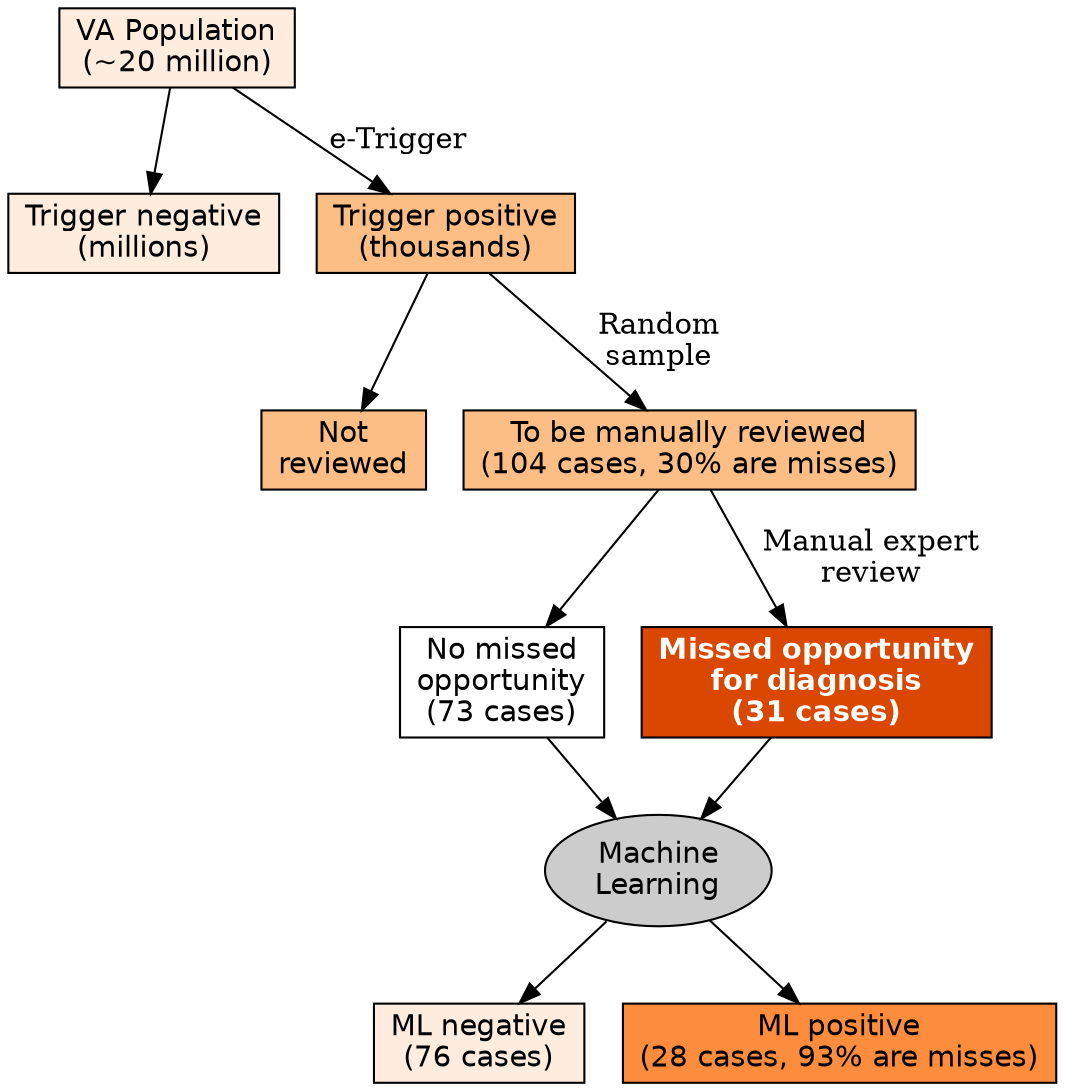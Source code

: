 digraph G {

node [style = filled, fillcolor="white", fontname="Helvetica", colorscheme="oranges4"]
  //rankdir = "LR";

// Rectangles for number of charts

twentyMillion [shape="rectangle", label="VA Population\n(~20 million)", fillcolor=1];
millionsNeg [shape="rectangle", label="Trigger negative\n(millions)", fillcolor=1];
thousands [shape="rectangle", label="Trigger positive\n(thousands)", fillcolor=2];

notReview [shape="rectangle" label="Not\nreviewed", fillcolor=2];
hundredReview [shape="rectangle", label="To be manually reviewed\n(104 cases, 30% are misses)", fillcolor=2];

noMissedOD [shape="rectangle", label="No missed\nopportunity\n(73 cases)"];
MissedOD [shape="rectangle", label="Missed opportunity\nfor diagnosis\n(31 cases)", fillcolor=4, fontcolor="white", fontname="Helvetica-Bold"];

mlneg [shape="rectangle", fillcolor=1, label="ML negative\n(76 cases)"];
mlpos [shape="rectangle", fillcolor=3, label="ML positive\n(28 cases, 93% are misses)"];  // color 3 is used only for ML +

ML [fillcolor="#cccccc", label="Machine\nLearning"];




// Edges

twentyMillion -> millionsNeg;
twentyMillion -> thousands [label="e-Trigger"];

thousands -> notReview;
thousands -> hundredReview [label="Random\nsample"];

hundredReview -> noMissedOD;
hundredReview -> MissedOD [label="Manual expert\nreview"];

noMissedOD -> ML;
MissedOD -> ML;

ML -> mlneg;
ML -> mlpos;

}
